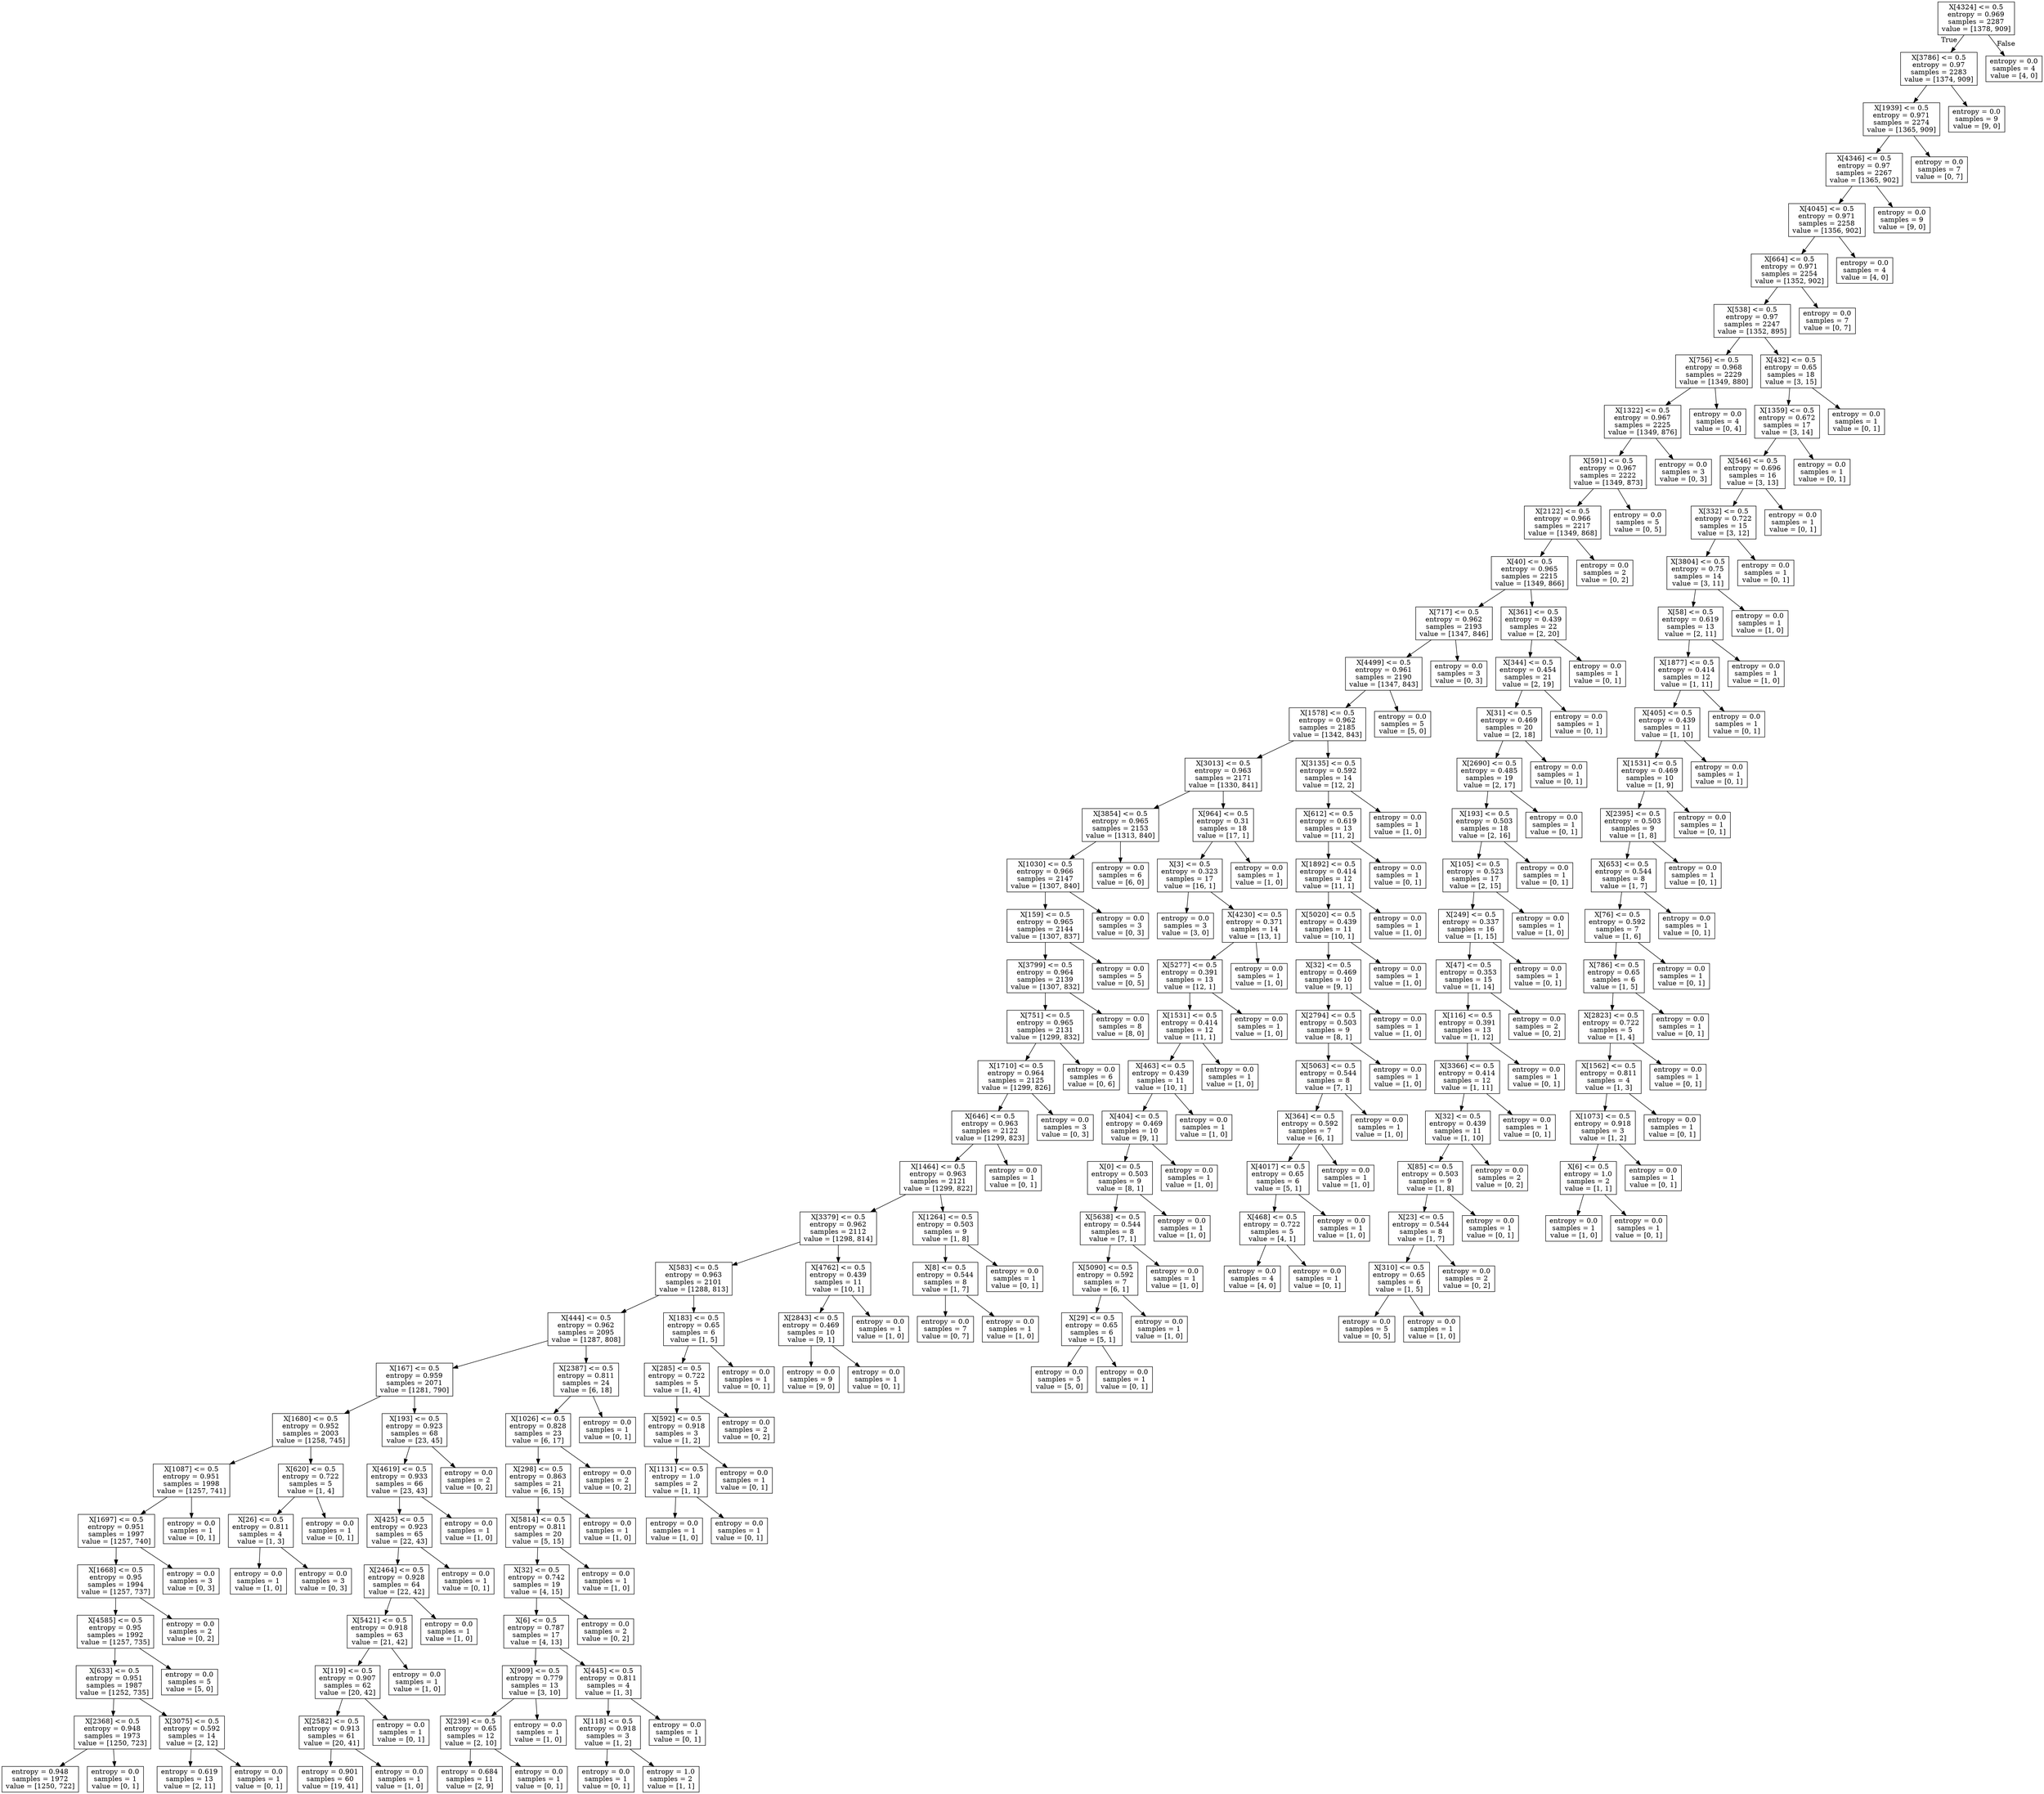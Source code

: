 digraph Tree {
node [shape=box] ;
0 [label="X[4324] <= 0.5\nentropy = 0.969\nsamples = 2287\nvalue = [1378, 909]"] ;
1 [label="X[3786] <= 0.5\nentropy = 0.97\nsamples = 2283\nvalue = [1374, 909]"] ;
0 -> 1 [labeldistance=2.5, labelangle=45, headlabel="True"] ;
2 [label="X[1939] <= 0.5\nentropy = 0.971\nsamples = 2274\nvalue = [1365, 909]"] ;
1 -> 2 ;
3 [label="X[4346] <= 0.5\nentropy = 0.97\nsamples = 2267\nvalue = [1365, 902]"] ;
2 -> 3 ;
4 [label="X[4045] <= 0.5\nentropy = 0.971\nsamples = 2258\nvalue = [1356, 902]"] ;
3 -> 4 ;
5 [label="X[664] <= 0.5\nentropy = 0.971\nsamples = 2254\nvalue = [1352, 902]"] ;
4 -> 5 ;
6 [label="X[538] <= 0.5\nentropy = 0.97\nsamples = 2247\nvalue = [1352, 895]"] ;
5 -> 6 ;
7 [label="X[756] <= 0.5\nentropy = 0.968\nsamples = 2229\nvalue = [1349, 880]"] ;
6 -> 7 ;
8 [label="X[1322] <= 0.5\nentropy = 0.967\nsamples = 2225\nvalue = [1349, 876]"] ;
7 -> 8 ;
9 [label="X[591] <= 0.5\nentropy = 0.967\nsamples = 2222\nvalue = [1349, 873]"] ;
8 -> 9 ;
10 [label="X[2122] <= 0.5\nentropy = 0.966\nsamples = 2217\nvalue = [1349, 868]"] ;
9 -> 10 ;
11 [label="X[40] <= 0.5\nentropy = 0.965\nsamples = 2215\nvalue = [1349, 866]"] ;
10 -> 11 ;
12 [label="X[717] <= 0.5\nentropy = 0.962\nsamples = 2193\nvalue = [1347, 846]"] ;
11 -> 12 ;
13 [label="X[4499] <= 0.5\nentropy = 0.961\nsamples = 2190\nvalue = [1347, 843]"] ;
12 -> 13 ;
14 [label="X[1578] <= 0.5\nentropy = 0.962\nsamples = 2185\nvalue = [1342, 843]"] ;
13 -> 14 ;
15 [label="X[3013] <= 0.5\nentropy = 0.963\nsamples = 2171\nvalue = [1330, 841]"] ;
14 -> 15 ;
16 [label="X[3854] <= 0.5\nentropy = 0.965\nsamples = 2153\nvalue = [1313, 840]"] ;
15 -> 16 ;
17 [label="X[1030] <= 0.5\nentropy = 0.966\nsamples = 2147\nvalue = [1307, 840]"] ;
16 -> 17 ;
18 [label="X[159] <= 0.5\nentropy = 0.965\nsamples = 2144\nvalue = [1307, 837]"] ;
17 -> 18 ;
19 [label="X[3799] <= 0.5\nentropy = 0.964\nsamples = 2139\nvalue = [1307, 832]"] ;
18 -> 19 ;
20 [label="X[751] <= 0.5\nentropy = 0.965\nsamples = 2131\nvalue = [1299, 832]"] ;
19 -> 20 ;
21 [label="X[1710] <= 0.5\nentropy = 0.964\nsamples = 2125\nvalue = [1299, 826]"] ;
20 -> 21 ;
22 [label="X[646] <= 0.5\nentropy = 0.963\nsamples = 2122\nvalue = [1299, 823]"] ;
21 -> 22 ;
23 [label="X[1464] <= 0.5\nentropy = 0.963\nsamples = 2121\nvalue = [1299, 822]"] ;
22 -> 23 ;
24 [label="X[3379] <= 0.5\nentropy = 0.962\nsamples = 2112\nvalue = [1298, 814]"] ;
23 -> 24 ;
25 [label="X[583] <= 0.5\nentropy = 0.963\nsamples = 2101\nvalue = [1288, 813]"] ;
24 -> 25 ;
26 [label="X[444] <= 0.5\nentropy = 0.962\nsamples = 2095\nvalue = [1287, 808]"] ;
25 -> 26 ;
27 [label="X[167] <= 0.5\nentropy = 0.959\nsamples = 2071\nvalue = [1281, 790]"] ;
26 -> 27 ;
28 [label="X[1680] <= 0.5\nentropy = 0.952\nsamples = 2003\nvalue = [1258, 745]"] ;
27 -> 28 ;
29 [label="X[1087] <= 0.5\nentropy = 0.951\nsamples = 1998\nvalue = [1257, 741]"] ;
28 -> 29 ;
30 [label="X[1697] <= 0.5\nentropy = 0.951\nsamples = 1997\nvalue = [1257, 740]"] ;
29 -> 30 ;
31 [label="X[1668] <= 0.5\nentropy = 0.95\nsamples = 1994\nvalue = [1257, 737]"] ;
30 -> 31 ;
32 [label="X[4585] <= 0.5\nentropy = 0.95\nsamples = 1992\nvalue = [1257, 735]"] ;
31 -> 32 ;
33 [label="X[633] <= 0.5\nentropy = 0.951\nsamples = 1987\nvalue = [1252, 735]"] ;
32 -> 33 ;
34 [label="X[2368] <= 0.5\nentropy = 0.948\nsamples = 1973\nvalue = [1250, 723]"] ;
33 -> 34 ;
35 [label="entropy = 0.948\nsamples = 1972\nvalue = [1250, 722]"] ;
34 -> 35 ;
36 [label="entropy = 0.0\nsamples = 1\nvalue = [0, 1]"] ;
34 -> 36 ;
37 [label="X[3075] <= 0.5\nentropy = 0.592\nsamples = 14\nvalue = [2, 12]"] ;
33 -> 37 ;
38 [label="entropy = 0.619\nsamples = 13\nvalue = [2, 11]"] ;
37 -> 38 ;
39 [label="entropy = 0.0\nsamples = 1\nvalue = [0, 1]"] ;
37 -> 39 ;
40 [label="entropy = 0.0\nsamples = 5\nvalue = [5, 0]"] ;
32 -> 40 ;
41 [label="entropy = 0.0\nsamples = 2\nvalue = [0, 2]"] ;
31 -> 41 ;
42 [label="entropy = 0.0\nsamples = 3\nvalue = [0, 3]"] ;
30 -> 42 ;
43 [label="entropy = 0.0\nsamples = 1\nvalue = [0, 1]"] ;
29 -> 43 ;
44 [label="X[620] <= 0.5\nentropy = 0.722\nsamples = 5\nvalue = [1, 4]"] ;
28 -> 44 ;
45 [label="X[26] <= 0.5\nentropy = 0.811\nsamples = 4\nvalue = [1, 3]"] ;
44 -> 45 ;
46 [label="entropy = 0.0\nsamples = 1\nvalue = [1, 0]"] ;
45 -> 46 ;
47 [label="entropy = 0.0\nsamples = 3\nvalue = [0, 3]"] ;
45 -> 47 ;
48 [label="entropy = 0.0\nsamples = 1\nvalue = [0, 1]"] ;
44 -> 48 ;
49 [label="X[193] <= 0.5\nentropy = 0.923\nsamples = 68\nvalue = [23, 45]"] ;
27 -> 49 ;
50 [label="X[4619] <= 0.5\nentropy = 0.933\nsamples = 66\nvalue = [23, 43]"] ;
49 -> 50 ;
51 [label="X[425] <= 0.5\nentropy = 0.923\nsamples = 65\nvalue = [22, 43]"] ;
50 -> 51 ;
52 [label="X[2464] <= 0.5\nentropy = 0.928\nsamples = 64\nvalue = [22, 42]"] ;
51 -> 52 ;
53 [label="X[5421] <= 0.5\nentropy = 0.918\nsamples = 63\nvalue = [21, 42]"] ;
52 -> 53 ;
54 [label="X[119] <= 0.5\nentropy = 0.907\nsamples = 62\nvalue = [20, 42]"] ;
53 -> 54 ;
55 [label="X[2582] <= 0.5\nentropy = 0.913\nsamples = 61\nvalue = [20, 41]"] ;
54 -> 55 ;
56 [label="entropy = 0.901\nsamples = 60\nvalue = [19, 41]"] ;
55 -> 56 ;
57 [label="entropy = 0.0\nsamples = 1\nvalue = [1, 0]"] ;
55 -> 57 ;
58 [label="entropy = 0.0\nsamples = 1\nvalue = [0, 1]"] ;
54 -> 58 ;
59 [label="entropy = 0.0\nsamples = 1\nvalue = [1, 0]"] ;
53 -> 59 ;
60 [label="entropy = 0.0\nsamples = 1\nvalue = [1, 0]"] ;
52 -> 60 ;
61 [label="entropy = 0.0\nsamples = 1\nvalue = [0, 1]"] ;
51 -> 61 ;
62 [label="entropy = 0.0\nsamples = 1\nvalue = [1, 0]"] ;
50 -> 62 ;
63 [label="entropy = 0.0\nsamples = 2\nvalue = [0, 2]"] ;
49 -> 63 ;
64 [label="X[2387] <= 0.5\nentropy = 0.811\nsamples = 24\nvalue = [6, 18]"] ;
26 -> 64 ;
65 [label="X[1026] <= 0.5\nentropy = 0.828\nsamples = 23\nvalue = [6, 17]"] ;
64 -> 65 ;
66 [label="X[298] <= 0.5\nentropy = 0.863\nsamples = 21\nvalue = [6, 15]"] ;
65 -> 66 ;
67 [label="X[5814] <= 0.5\nentropy = 0.811\nsamples = 20\nvalue = [5, 15]"] ;
66 -> 67 ;
68 [label="X[32] <= 0.5\nentropy = 0.742\nsamples = 19\nvalue = [4, 15]"] ;
67 -> 68 ;
69 [label="X[6] <= 0.5\nentropy = 0.787\nsamples = 17\nvalue = [4, 13]"] ;
68 -> 69 ;
70 [label="X[909] <= 0.5\nentropy = 0.779\nsamples = 13\nvalue = [3, 10]"] ;
69 -> 70 ;
71 [label="X[239] <= 0.5\nentropy = 0.65\nsamples = 12\nvalue = [2, 10]"] ;
70 -> 71 ;
72 [label="entropy = 0.684\nsamples = 11\nvalue = [2, 9]"] ;
71 -> 72 ;
73 [label="entropy = 0.0\nsamples = 1\nvalue = [0, 1]"] ;
71 -> 73 ;
74 [label="entropy = 0.0\nsamples = 1\nvalue = [1, 0]"] ;
70 -> 74 ;
75 [label="X[445] <= 0.5\nentropy = 0.811\nsamples = 4\nvalue = [1, 3]"] ;
69 -> 75 ;
76 [label="X[118] <= 0.5\nentropy = 0.918\nsamples = 3\nvalue = [1, 2]"] ;
75 -> 76 ;
77 [label="entropy = 0.0\nsamples = 1\nvalue = [0, 1]"] ;
76 -> 77 ;
78 [label="entropy = 1.0\nsamples = 2\nvalue = [1, 1]"] ;
76 -> 78 ;
79 [label="entropy = 0.0\nsamples = 1\nvalue = [0, 1]"] ;
75 -> 79 ;
80 [label="entropy = 0.0\nsamples = 2\nvalue = [0, 2]"] ;
68 -> 80 ;
81 [label="entropy = 0.0\nsamples = 1\nvalue = [1, 0]"] ;
67 -> 81 ;
82 [label="entropy = 0.0\nsamples = 1\nvalue = [1, 0]"] ;
66 -> 82 ;
83 [label="entropy = 0.0\nsamples = 2\nvalue = [0, 2]"] ;
65 -> 83 ;
84 [label="entropy = 0.0\nsamples = 1\nvalue = [0, 1]"] ;
64 -> 84 ;
85 [label="X[183] <= 0.5\nentropy = 0.65\nsamples = 6\nvalue = [1, 5]"] ;
25 -> 85 ;
86 [label="X[285] <= 0.5\nentropy = 0.722\nsamples = 5\nvalue = [1, 4]"] ;
85 -> 86 ;
87 [label="X[592] <= 0.5\nentropy = 0.918\nsamples = 3\nvalue = [1, 2]"] ;
86 -> 87 ;
88 [label="X[1131] <= 0.5\nentropy = 1.0\nsamples = 2\nvalue = [1, 1]"] ;
87 -> 88 ;
89 [label="entropy = 0.0\nsamples = 1\nvalue = [1, 0]"] ;
88 -> 89 ;
90 [label="entropy = 0.0\nsamples = 1\nvalue = [0, 1]"] ;
88 -> 90 ;
91 [label="entropy = 0.0\nsamples = 1\nvalue = [0, 1]"] ;
87 -> 91 ;
92 [label="entropy = 0.0\nsamples = 2\nvalue = [0, 2]"] ;
86 -> 92 ;
93 [label="entropy = 0.0\nsamples = 1\nvalue = [0, 1]"] ;
85 -> 93 ;
94 [label="X[4762] <= 0.5\nentropy = 0.439\nsamples = 11\nvalue = [10, 1]"] ;
24 -> 94 ;
95 [label="X[2843] <= 0.5\nentropy = 0.469\nsamples = 10\nvalue = [9, 1]"] ;
94 -> 95 ;
96 [label="entropy = 0.0\nsamples = 9\nvalue = [9, 0]"] ;
95 -> 96 ;
97 [label="entropy = 0.0\nsamples = 1\nvalue = [0, 1]"] ;
95 -> 97 ;
98 [label="entropy = 0.0\nsamples = 1\nvalue = [1, 0]"] ;
94 -> 98 ;
99 [label="X[1264] <= 0.5\nentropy = 0.503\nsamples = 9\nvalue = [1, 8]"] ;
23 -> 99 ;
100 [label="X[8] <= 0.5\nentropy = 0.544\nsamples = 8\nvalue = [1, 7]"] ;
99 -> 100 ;
101 [label="entropy = 0.0\nsamples = 7\nvalue = [0, 7]"] ;
100 -> 101 ;
102 [label="entropy = 0.0\nsamples = 1\nvalue = [1, 0]"] ;
100 -> 102 ;
103 [label="entropy = 0.0\nsamples = 1\nvalue = [0, 1]"] ;
99 -> 103 ;
104 [label="entropy = 0.0\nsamples = 1\nvalue = [0, 1]"] ;
22 -> 104 ;
105 [label="entropy = 0.0\nsamples = 3\nvalue = [0, 3]"] ;
21 -> 105 ;
106 [label="entropy = 0.0\nsamples = 6\nvalue = [0, 6]"] ;
20 -> 106 ;
107 [label="entropy = 0.0\nsamples = 8\nvalue = [8, 0]"] ;
19 -> 107 ;
108 [label="entropy = 0.0\nsamples = 5\nvalue = [0, 5]"] ;
18 -> 108 ;
109 [label="entropy = 0.0\nsamples = 3\nvalue = [0, 3]"] ;
17 -> 109 ;
110 [label="entropy = 0.0\nsamples = 6\nvalue = [6, 0]"] ;
16 -> 110 ;
111 [label="X[964] <= 0.5\nentropy = 0.31\nsamples = 18\nvalue = [17, 1]"] ;
15 -> 111 ;
112 [label="X[3] <= 0.5\nentropy = 0.323\nsamples = 17\nvalue = [16, 1]"] ;
111 -> 112 ;
113 [label="entropy = 0.0\nsamples = 3\nvalue = [3, 0]"] ;
112 -> 113 ;
114 [label="X[4230] <= 0.5\nentropy = 0.371\nsamples = 14\nvalue = [13, 1]"] ;
112 -> 114 ;
115 [label="X[5277] <= 0.5\nentropy = 0.391\nsamples = 13\nvalue = [12, 1]"] ;
114 -> 115 ;
116 [label="X[1531] <= 0.5\nentropy = 0.414\nsamples = 12\nvalue = [11, 1]"] ;
115 -> 116 ;
117 [label="X[463] <= 0.5\nentropy = 0.439\nsamples = 11\nvalue = [10, 1]"] ;
116 -> 117 ;
118 [label="X[404] <= 0.5\nentropy = 0.469\nsamples = 10\nvalue = [9, 1]"] ;
117 -> 118 ;
119 [label="X[0] <= 0.5\nentropy = 0.503\nsamples = 9\nvalue = [8, 1]"] ;
118 -> 119 ;
120 [label="X[5638] <= 0.5\nentropy = 0.544\nsamples = 8\nvalue = [7, 1]"] ;
119 -> 120 ;
121 [label="X[5090] <= 0.5\nentropy = 0.592\nsamples = 7\nvalue = [6, 1]"] ;
120 -> 121 ;
122 [label="X[29] <= 0.5\nentropy = 0.65\nsamples = 6\nvalue = [5, 1]"] ;
121 -> 122 ;
123 [label="entropy = 0.0\nsamples = 5\nvalue = [5, 0]"] ;
122 -> 123 ;
124 [label="entropy = 0.0\nsamples = 1\nvalue = [0, 1]"] ;
122 -> 124 ;
125 [label="entropy = 0.0\nsamples = 1\nvalue = [1, 0]"] ;
121 -> 125 ;
126 [label="entropy = 0.0\nsamples = 1\nvalue = [1, 0]"] ;
120 -> 126 ;
127 [label="entropy = 0.0\nsamples = 1\nvalue = [1, 0]"] ;
119 -> 127 ;
128 [label="entropy = 0.0\nsamples = 1\nvalue = [1, 0]"] ;
118 -> 128 ;
129 [label="entropy = 0.0\nsamples = 1\nvalue = [1, 0]"] ;
117 -> 129 ;
130 [label="entropy = 0.0\nsamples = 1\nvalue = [1, 0]"] ;
116 -> 130 ;
131 [label="entropy = 0.0\nsamples = 1\nvalue = [1, 0]"] ;
115 -> 131 ;
132 [label="entropy = 0.0\nsamples = 1\nvalue = [1, 0]"] ;
114 -> 132 ;
133 [label="entropy = 0.0\nsamples = 1\nvalue = [1, 0]"] ;
111 -> 133 ;
134 [label="X[3135] <= 0.5\nentropy = 0.592\nsamples = 14\nvalue = [12, 2]"] ;
14 -> 134 ;
135 [label="X[612] <= 0.5\nentropy = 0.619\nsamples = 13\nvalue = [11, 2]"] ;
134 -> 135 ;
136 [label="X[1892] <= 0.5\nentropy = 0.414\nsamples = 12\nvalue = [11, 1]"] ;
135 -> 136 ;
137 [label="X[5020] <= 0.5\nentropy = 0.439\nsamples = 11\nvalue = [10, 1]"] ;
136 -> 137 ;
138 [label="X[32] <= 0.5\nentropy = 0.469\nsamples = 10\nvalue = [9, 1]"] ;
137 -> 138 ;
139 [label="X[2794] <= 0.5\nentropy = 0.503\nsamples = 9\nvalue = [8, 1]"] ;
138 -> 139 ;
140 [label="X[5063] <= 0.5\nentropy = 0.544\nsamples = 8\nvalue = [7, 1]"] ;
139 -> 140 ;
141 [label="X[364] <= 0.5\nentropy = 0.592\nsamples = 7\nvalue = [6, 1]"] ;
140 -> 141 ;
142 [label="X[4017] <= 0.5\nentropy = 0.65\nsamples = 6\nvalue = [5, 1]"] ;
141 -> 142 ;
143 [label="X[468] <= 0.5\nentropy = 0.722\nsamples = 5\nvalue = [4, 1]"] ;
142 -> 143 ;
144 [label="entropy = 0.0\nsamples = 4\nvalue = [4, 0]"] ;
143 -> 144 ;
145 [label="entropy = 0.0\nsamples = 1\nvalue = [0, 1]"] ;
143 -> 145 ;
146 [label="entropy = 0.0\nsamples = 1\nvalue = [1, 0]"] ;
142 -> 146 ;
147 [label="entropy = 0.0\nsamples = 1\nvalue = [1, 0]"] ;
141 -> 147 ;
148 [label="entropy = 0.0\nsamples = 1\nvalue = [1, 0]"] ;
140 -> 148 ;
149 [label="entropy = 0.0\nsamples = 1\nvalue = [1, 0]"] ;
139 -> 149 ;
150 [label="entropy = 0.0\nsamples = 1\nvalue = [1, 0]"] ;
138 -> 150 ;
151 [label="entropy = 0.0\nsamples = 1\nvalue = [1, 0]"] ;
137 -> 151 ;
152 [label="entropy = 0.0\nsamples = 1\nvalue = [1, 0]"] ;
136 -> 152 ;
153 [label="entropy = 0.0\nsamples = 1\nvalue = [0, 1]"] ;
135 -> 153 ;
154 [label="entropy = 0.0\nsamples = 1\nvalue = [1, 0]"] ;
134 -> 154 ;
155 [label="entropy = 0.0\nsamples = 5\nvalue = [5, 0]"] ;
13 -> 155 ;
156 [label="entropy = 0.0\nsamples = 3\nvalue = [0, 3]"] ;
12 -> 156 ;
157 [label="X[361] <= 0.5\nentropy = 0.439\nsamples = 22\nvalue = [2, 20]"] ;
11 -> 157 ;
158 [label="X[344] <= 0.5\nentropy = 0.454\nsamples = 21\nvalue = [2, 19]"] ;
157 -> 158 ;
159 [label="X[31] <= 0.5\nentropy = 0.469\nsamples = 20\nvalue = [2, 18]"] ;
158 -> 159 ;
160 [label="X[2690] <= 0.5\nentropy = 0.485\nsamples = 19\nvalue = [2, 17]"] ;
159 -> 160 ;
161 [label="X[193] <= 0.5\nentropy = 0.503\nsamples = 18\nvalue = [2, 16]"] ;
160 -> 161 ;
162 [label="X[105] <= 0.5\nentropy = 0.523\nsamples = 17\nvalue = [2, 15]"] ;
161 -> 162 ;
163 [label="X[249] <= 0.5\nentropy = 0.337\nsamples = 16\nvalue = [1, 15]"] ;
162 -> 163 ;
164 [label="X[47] <= 0.5\nentropy = 0.353\nsamples = 15\nvalue = [1, 14]"] ;
163 -> 164 ;
165 [label="X[116] <= 0.5\nentropy = 0.391\nsamples = 13\nvalue = [1, 12]"] ;
164 -> 165 ;
166 [label="X[3366] <= 0.5\nentropy = 0.414\nsamples = 12\nvalue = [1, 11]"] ;
165 -> 166 ;
167 [label="X[32] <= 0.5\nentropy = 0.439\nsamples = 11\nvalue = [1, 10]"] ;
166 -> 167 ;
168 [label="X[85] <= 0.5\nentropy = 0.503\nsamples = 9\nvalue = [1, 8]"] ;
167 -> 168 ;
169 [label="X[23] <= 0.5\nentropy = 0.544\nsamples = 8\nvalue = [1, 7]"] ;
168 -> 169 ;
170 [label="X[310] <= 0.5\nentropy = 0.65\nsamples = 6\nvalue = [1, 5]"] ;
169 -> 170 ;
171 [label="entropy = 0.0\nsamples = 5\nvalue = [0, 5]"] ;
170 -> 171 ;
172 [label="entropy = 0.0\nsamples = 1\nvalue = [1, 0]"] ;
170 -> 172 ;
173 [label="entropy = 0.0\nsamples = 2\nvalue = [0, 2]"] ;
169 -> 173 ;
174 [label="entropy = 0.0\nsamples = 1\nvalue = [0, 1]"] ;
168 -> 174 ;
175 [label="entropy = 0.0\nsamples = 2\nvalue = [0, 2]"] ;
167 -> 175 ;
176 [label="entropy = 0.0\nsamples = 1\nvalue = [0, 1]"] ;
166 -> 176 ;
177 [label="entropy = 0.0\nsamples = 1\nvalue = [0, 1]"] ;
165 -> 177 ;
178 [label="entropy = 0.0\nsamples = 2\nvalue = [0, 2]"] ;
164 -> 178 ;
179 [label="entropy = 0.0\nsamples = 1\nvalue = [0, 1]"] ;
163 -> 179 ;
180 [label="entropy = 0.0\nsamples = 1\nvalue = [1, 0]"] ;
162 -> 180 ;
181 [label="entropy = 0.0\nsamples = 1\nvalue = [0, 1]"] ;
161 -> 181 ;
182 [label="entropy = 0.0\nsamples = 1\nvalue = [0, 1]"] ;
160 -> 182 ;
183 [label="entropy = 0.0\nsamples = 1\nvalue = [0, 1]"] ;
159 -> 183 ;
184 [label="entropy = 0.0\nsamples = 1\nvalue = [0, 1]"] ;
158 -> 184 ;
185 [label="entropy = 0.0\nsamples = 1\nvalue = [0, 1]"] ;
157 -> 185 ;
186 [label="entropy = 0.0\nsamples = 2\nvalue = [0, 2]"] ;
10 -> 186 ;
187 [label="entropy = 0.0\nsamples = 5\nvalue = [0, 5]"] ;
9 -> 187 ;
188 [label="entropy = 0.0\nsamples = 3\nvalue = [0, 3]"] ;
8 -> 188 ;
189 [label="entropy = 0.0\nsamples = 4\nvalue = [0, 4]"] ;
7 -> 189 ;
190 [label="X[432] <= 0.5\nentropy = 0.65\nsamples = 18\nvalue = [3, 15]"] ;
6 -> 190 ;
191 [label="X[1359] <= 0.5\nentropy = 0.672\nsamples = 17\nvalue = [3, 14]"] ;
190 -> 191 ;
192 [label="X[546] <= 0.5\nentropy = 0.696\nsamples = 16\nvalue = [3, 13]"] ;
191 -> 192 ;
193 [label="X[332] <= 0.5\nentropy = 0.722\nsamples = 15\nvalue = [3, 12]"] ;
192 -> 193 ;
194 [label="X[3804] <= 0.5\nentropy = 0.75\nsamples = 14\nvalue = [3, 11]"] ;
193 -> 194 ;
195 [label="X[58] <= 0.5\nentropy = 0.619\nsamples = 13\nvalue = [2, 11]"] ;
194 -> 195 ;
196 [label="X[1877] <= 0.5\nentropy = 0.414\nsamples = 12\nvalue = [1, 11]"] ;
195 -> 196 ;
197 [label="X[405] <= 0.5\nentropy = 0.439\nsamples = 11\nvalue = [1, 10]"] ;
196 -> 197 ;
198 [label="X[1531] <= 0.5\nentropy = 0.469\nsamples = 10\nvalue = [1, 9]"] ;
197 -> 198 ;
199 [label="X[2395] <= 0.5\nentropy = 0.503\nsamples = 9\nvalue = [1, 8]"] ;
198 -> 199 ;
200 [label="X[653] <= 0.5\nentropy = 0.544\nsamples = 8\nvalue = [1, 7]"] ;
199 -> 200 ;
201 [label="X[76] <= 0.5\nentropy = 0.592\nsamples = 7\nvalue = [1, 6]"] ;
200 -> 201 ;
202 [label="X[786] <= 0.5\nentropy = 0.65\nsamples = 6\nvalue = [1, 5]"] ;
201 -> 202 ;
203 [label="X[2823] <= 0.5\nentropy = 0.722\nsamples = 5\nvalue = [1, 4]"] ;
202 -> 203 ;
204 [label="X[1562] <= 0.5\nentropy = 0.811\nsamples = 4\nvalue = [1, 3]"] ;
203 -> 204 ;
205 [label="X[1073] <= 0.5\nentropy = 0.918\nsamples = 3\nvalue = [1, 2]"] ;
204 -> 205 ;
206 [label="X[6] <= 0.5\nentropy = 1.0\nsamples = 2\nvalue = [1, 1]"] ;
205 -> 206 ;
207 [label="entropy = 0.0\nsamples = 1\nvalue = [1, 0]"] ;
206 -> 207 ;
208 [label="entropy = 0.0\nsamples = 1\nvalue = [0, 1]"] ;
206 -> 208 ;
209 [label="entropy = 0.0\nsamples = 1\nvalue = [0, 1]"] ;
205 -> 209 ;
210 [label="entropy = 0.0\nsamples = 1\nvalue = [0, 1]"] ;
204 -> 210 ;
211 [label="entropy = 0.0\nsamples = 1\nvalue = [0, 1]"] ;
203 -> 211 ;
212 [label="entropy = 0.0\nsamples = 1\nvalue = [0, 1]"] ;
202 -> 212 ;
213 [label="entropy = 0.0\nsamples = 1\nvalue = [0, 1]"] ;
201 -> 213 ;
214 [label="entropy = 0.0\nsamples = 1\nvalue = [0, 1]"] ;
200 -> 214 ;
215 [label="entropy = 0.0\nsamples = 1\nvalue = [0, 1]"] ;
199 -> 215 ;
216 [label="entropy = 0.0\nsamples = 1\nvalue = [0, 1]"] ;
198 -> 216 ;
217 [label="entropy = 0.0\nsamples = 1\nvalue = [0, 1]"] ;
197 -> 217 ;
218 [label="entropy = 0.0\nsamples = 1\nvalue = [0, 1]"] ;
196 -> 218 ;
219 [label="entropy = 0.0\nsamples = 1\nvalue = [1, 0]"] ;
195 -> 219 ;
220 [label="entropy = 0.0\nsamples = 1\nvalue = [1, 0]"] ;
194 -> 220 ;
221 [label="entropy = 0.0\nsamples = 1\nvalue = [0, 1]"] ;
193 -> 221 ;
222 [label="entropy = 0.0\nsamples = 1\nvalue = [0, 1]"] ;
192 -> 222 ;
223 [label="entropy = 0.0\nsamples = 1\nvalue = [0, 1]"] ;
191 -> 223 ;
224 [label="entropy = 0.0\nsamples = 1\nvalue = [0, 1]"] ;
190 -> 224 ;
225 [label="entropy = 0.0\nsamples = 7\nvalue = [0, 7]"] ;
5 -> 225 ;
226 [label="entropy = 0.0\nsamples = 4\nvalue = [4, 0]"] ;
4 -> 226 ;
227 [label="entropy = 0.0\nsamples = 9\nvalue = [9, 0]"] ;
3 -> 227 ;
228 [label="entropy = 0.0\nsamples = 7\nvalue = [0, 7]"] ;
2 -> 228 ;
229 [label="entropy = 0.0\nsamples = 9\nvalue = [9, 0]"] ;
1 -> 229 ;
230 [label="entropy = 0.0\nsamples = 4\nvalue = [4, 0]"] ;
0 -> 230 [labeldistance=2.5, labelangle=-45, headlabel="False"] ;
}